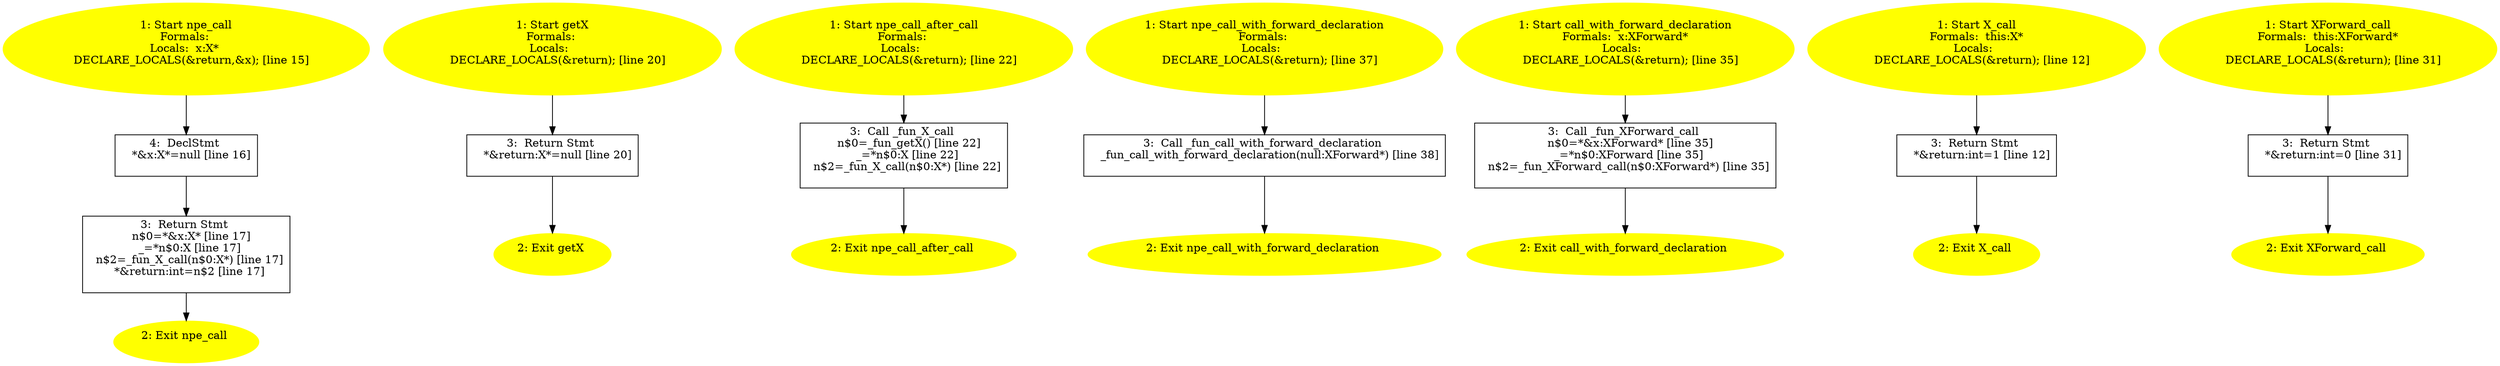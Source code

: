 /* @generated */
digraph iCFG {
"npe_call#_Z8npe_callv.c5c3f14507536c77f803767444640f5c_1" [label="1: Start npe_call\nFormals: \nLocals:  x:X* \n   DECLARE_LOCALS(&return,&x); [line 15]\n " color=yellow style=filled]
	

	 "npe_call#_Z8npe_callv.c5c3f14507536c77f803767444640f5c_1" -> "npe_call#_Z8npe_callv.c5c3f14507536c77f803767444640f5c_4" ;
"npe_call#_Z8npe_callv.c5c3f14507536c77f803767444640f5c_2" [label="2: Exit npe_call \n  " color=yellow style=filled]
	

"npe_call#_Z8npe_callv.c5c3f14507536c77f803767444640f5c_3" [label="3:  Return Stmt \n   n$0=*&x:X* [line 17]\n  _=*n$0:X [line 17]\n  n$2=_fun_X_call(n$0:X*) [line 17]\n  *&return:int=n$2 [line 17]\n " shape="box"]
	

	 "npe_call#_Z8npe_callv.c5c3f14507536c77f803767444640f5c_3" -> "npe_call#_Z8npe_callv.c5c3f14507536c77f803767444640f5c_2" ;
"npe_call#_Z8npe_callv.c5c3f14507536c77f803767444640f5c_4" [label="4:  DeclStmt \n   *&x:X*=null [line 16]\n " shape="box"]
	

	 "npe_call#_Z8npe_callv.c5c3f14507536c77f803767444640f5c_4" -> "npe_call#_Z8npe_callv.c5c3f14507536c77f803767444640f5c_3" ;
"getX#_Z4getXv.a6ee30e498cf416c2acc473c01ff034d_1" [label="1: Start getX\nFormals: \nLocals:  \n   DECLARE_LOCALS(&return); [line 20]\n " color=yellow style=filled]
	

	 "getX#_Z4getXv.a6ee30e498cf416c2acc473c01ff034d_1" -> "getX#_Z4getXv.a6ee30e498cf416c2acc473c01ff034d_3" ;
"getX#_Z4getXv.a6ee30e498cf416c2acc473c01ff034d_2" [label="2: Exit getX \n  " color=yellow style=filled]
	

"getX#_Z4getXv.a6ee30e498cf416c2acc473c01ff034d_3" [label="3:  Return Stmt \n   *&return:X*=null [line 20]\n " shape="box"]
	

	 "getX#_Z4getXv.a6ee30e498cf416c2acc473c01ff034d_3" -> "getX#_Z4getXv.a6ee30e498cf416c2acc473c01ff034d_2" ;
"npe_call_after_call#_Z19npe_call_after_callv.59d639f8fb23a9eb8d1ff9ef012488ea_1" [label="1: Start npe_call_after_call\nFormals: \nLocals:  \n   DECLARE_LOCALS(&return); [line 22]\n " color=yellow style=filled]
	

	 "npe_call_after_call#_Z19npe_call_after_callv.59d639f8fb23a9eb8d1ff9ef012488ea_1" -> "npe_call_after_call#_Z19npe_call_after_callv.59d639f8fb23a9eb8d1ff9ef012488ea_3" ;
"npe_call_after_call#_Z19npe_call_after_callv.59d639f8fb23a9eb8d1ff9ef012488ea_2" [label="2: Exit npe_call_after_call \n  " color=yellow style=filled]
	

"npe_call_after_call#_Z19npe_call_after_callv.59d639f8fb23a9eb8d1ff9ef012488ea_3" [label="3:  Call _fun_X_call \n   n$0=_fun_getX() [line 22]\n  _=*n$0:X [line 22]\n  n$2=_fun_X_call(n$0:X*) [line 22]\n " shape="box"]
	

	 "npe_call_after_call#_Z19npe_call_after_callv.59d639f8fb23a9eb8d1ff9ef012488ea_3" -> "npe_call_after_call#_Z19npe_call_after_callv.59d639f8fb23a9eb8d1ff9ef012488ea_2" ;
"npe_call_with_forward_declaration#_Z33npe_call_with_forward_declarationv.ad7fd394481920cd97c78fc355441a32_1" [label="1: Start npe_call_with_forward_declaration\nFormals: \nLocals:  \n   DECLARE_LOCALS(&return); [line 37]\n " color=yellow style=filled]
	

	 "npe_call_with_forward_declaration#_Z33npe_call_with_forward_declarationv.ad7fd394481920cd97c78fc355441a32_1" -> "npe_call_with_forward_declaration#_Z33npe_call_with_forward_declarationv.ad7fd394481920cd97c78fc355441a32_3" ;
"npe_call_with_forward_declaration#_Z33npe_call_with_forward_declarationv.ad7fd394481920cd97c78fc355441a32_2" [label="2: Exit npe_call_with_forward_declaration \n  " color=yellow style=filled]
	

"npe_call_with_forward_declaration#_Z33npe_call_with_forward_declarationv.ad7fd394481920cd97c78fc355441a32_3" [label="3:  Call _fun_call_with_forward_declaration \n   _fun_call_with_forward_declaration(null:XForward*) [line 38]\n " shape="box"]
	

	 "npe_call_with_forward_declaration#_Z33npe_call_with_forward_declarationv.ad7fd394481920cd97c78fc355441a32_3" -> "npe_call_with_forward_declaration#_Z33npe_call_with_forward_declarationv.ad7fd394481920cd97c78fc355441a32_2" ;
"call_with_forward_declaration#_Z29call_with_forward_declarationP8XForward.bbdb4d104caed29f8898a86f2a4a6f01_1" [label="1: Start call_with_forward_declaration\nFormals:  x:XForward*\nLocals:  \n   DECLARE_LOCALS(&return); [line 35]\n " color=yellow style=filled]
	

	 "call_with_forward_declaration#_Z29call_with_forward_declarationP8XForward.bbdb4d104caed29f8898a86f2a4a6f01_1" -> "call_with_forward_declaration#_Z29call_with_forward_declarationP8XForward.bbdb4d104caed29f8898a86f2a4a6f01_3" ;
"call_with_forward_declaration#_Z29call_with_forward_declarationP8XForward.bbdb4d104caed29f8898a86f2a4a6f01_2" [label="2: Exit call_with_forward_declaration \n  " color=yellow style=filled]
	

"call_with_forward_declaration#_Z29call_with_forward_declarationP8XForward.bbdb4d104caed29f8898a86f2a4a6f01_3" [label="3:  Call _fun_XForward_call \n   n$0=*&x:XForward* [line 35]\n  _=*n$0:XForward [line 35]\n  n$2=_fun_XForward_call(n$0:XForward*) [line 35]\n " shape="box"]
	

	 "call_with_forward_declaration#_Z29call_with_forward_declarationP8XForward.bbdb4d104caed29f8898a86f2a4a6f01_3" -> "call_with_forward_declaration#_Z29call_with_forward_declarationP8XForward.bbdb4d104caed29f8898a86f2a4a6f01_2" ;
"call#X#(_ZN1X4callEv).6850f213fac2fabbb652507f2d371b31_1" [label="1: Start X_call\nFormals:  this:X*\nLocals:  \n   DECLARE_LOCALS(&return); [line 12]\n " color=yellow style=filled]
	

	 "call#X#(_ZN1X4callEv).6850f213fac2fabbb652507f2d371b31_1" -> "call#X#(_ZN1X4callEv).6850f213fac2fabbb652507f2d371b31_3" ;
"call#X#(_ZN1X4callEv).6850f213fac2fabbb652507f2d371b31_2" [label="2: Exit X_call \n  " color=yellow style=filled]
	

"call#X#(_ZN1X4callEv).6850f213fac2fabbb652507f2d371b31_3" [label="3:  Return Stmt \n   *&return:int=1 [line 12]\n " shape="box"]
	

	 "call#X#(_ZN1X4callEv).6850f213fac2fabbb652507f2d371b31_3" -> "call#X#(_ZN1X4callEv).6850f213fac2fabbb652507f2d371b31_2" ;
"call#XForward#(_ZN8XForward4callEv).6e2d73601523a55b813cc82c5e49ca70_1" [label="1: Start XForward_call\nFormals:  this:XForward*\nLocals:  \n   DECLARE_LOCALS(&return); [line 31]\n " color=yellow style=filled]
	

	 "call#XForward#(_ZN8XForward4callEv).6e2d73601523a55b813cc82c5e49ca70_1" -> "call#XForward#(_ZN8XForward4callEv).6e2d73601523a55b813cc82c5e49ca70_3" ;
"call#XForward#(_ZN8XForward4callEv).6e2d73601523a55b813cc82c5e49ca70_2" [label="2: Exit XForward_call \n  " color=yellow style=filled]
	

"call#XForward#(_ZN8XForward4callEv).6e2d73601523a55b813cc82c5e49ca70_3" [label="3:  Return Stmt \n   *&return:int=0 [line 31]\n " shape="box"]
	

	 "call#XForward#(_ZN8XForward4callEv).6e2d73601523a55b813cc82c5e49ca70_3" -> "call#XForward#(_ZN8XForward4callEv).6e2d73601523a55b813cc82c5e49ca70_2" ;
}
